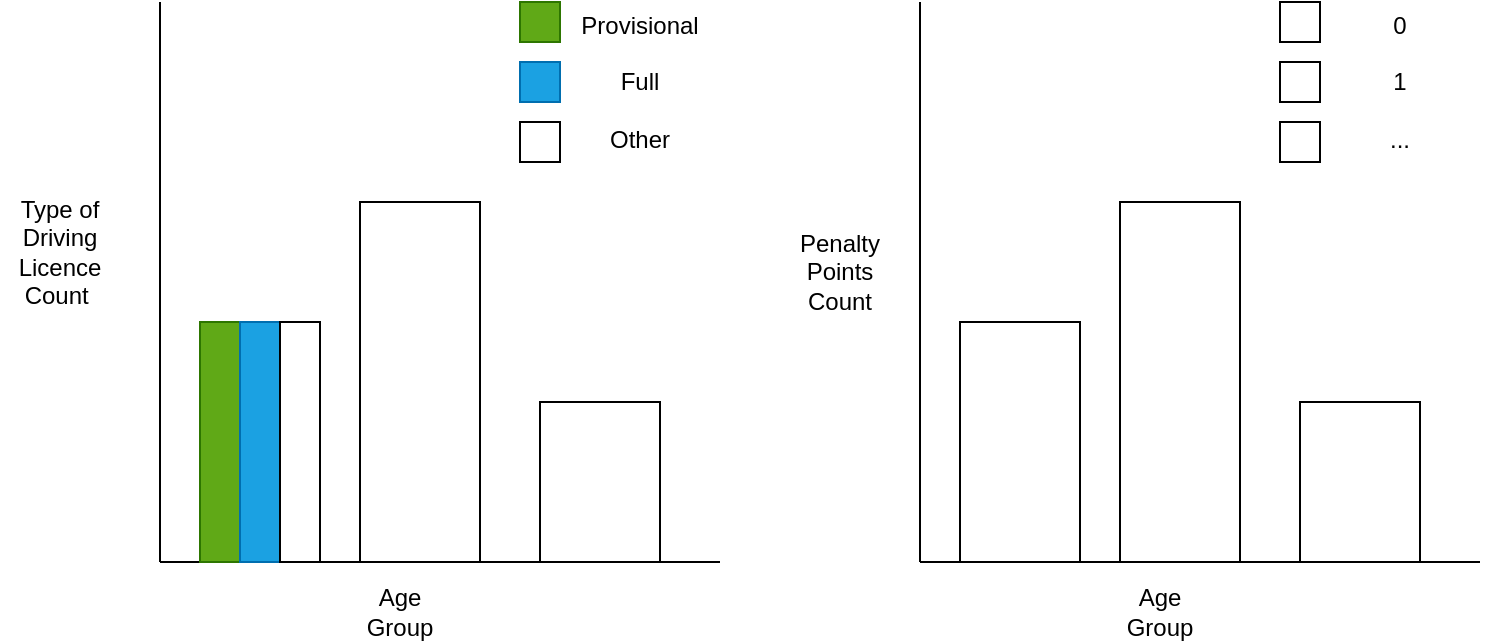 <mxfile version="26.2.14">
  <diagram name="Page-1" id="Qx27-UB2UT9hwX74dSvx">
    <mxGraphModel dx="1042" dy="562" grid="1" gridSize="10" guides="1" tooltips="1" connect="1" arrows="1" fold="1" page="1" pageScale="1" pageWidth="827" pageHeight="1169" math="0" shadow="0">
      <root>
        <mxCell id="0" />
        <mxCell id="1" parent="0" />
        <mxCell id="f58OVzDRKYWCHgpKLdQ0-1" value="" style="endArrow=none;html=1;rounded=0;" edge="1" parent="1">
          <mxGeometry width="50" height="50" relative="1" as="geometry">
            <mxPoint x="120" y="360" as="sourcePoint" />
            <mxPoint x="120" y="80" as="targetPoint" />
          </mxGeometry>
        </mxCell>
        <mxCell id="f58OVzDRKYWCHgpKLdQ0-2" value="" style="endArrow=none;html=1;rounded=0;" edge="1" parent="1">
          <mxGeometry width="50" height="50" relative="1" as="geometry">
            <mxPoint x="120" y="360" as="sourcePoint" />
            <mxPoint x="400" y="360" as="targetPoint" />
          </mxGeometry>
        </mxCell>
        <mxCell id="f58OVzDRKYWCHgpKLdQ0-3" value="Type of Driving Licence Count&amp;nbsp;" style="text;html=1;align=center;verticalAlign=middle;whiteSpace=wrap;rounded=0;" vertex="1" parent="1">
          <mxGeometry x="40" y="170" width="60" height="70" as="geometry" />
        </mxCell>
        <mxCell id="f58OVzDRKYWCHgpKLdQ0-4" value="Age Group" style="text;html=1;align=center;verticalAlign=middle;whiteSpace=wrap;rounded=0;" vertex="1" parent="1">
          <mxGeometry x="210" y="370" width="60" height="30" as="geometry" />
        </mxCell>
        <mxCell id="f58OVzDRKYWCHgpKLdQ0-5" value="" style="rounded=0;whiteSpace=wrap;html=1;rotation=-90;fillColor=#60a917;fontColor=#ffffff;strokeColor=#2D7600;" vertex="1" parent="1">
          <mxGeometry x="90" y="290" width="120" height="20" as="geometry" />
        </mxCell>
        <mxCell id="f58OVzDRKYWCHgpKLdQ0-6" value="" style="rounded=0;whiteSpace=wrap;html=1;rotation=-90;" vertex="1" parent="1">
          <mxGeometry x="160" y="240" width="180" height="60" as="geometry" />
        </mxCell>
        <mxCell id="f58OVzDRKYWCHgpKLdQ0-7" value="" style="rounded=0;whiteSpace=wrap;html=1;rotation=-90;" vertex="1" parent="1">
          <mxGeometry x="300" y="290" width="80" height="60" as="geometry" />
        </mxCell>
        <mxCell id="f58OVzDRKYWCHgpKLdQ0-8" value="Provisional&lt;div&gt;&lt;br&gt;&lt;/div&gt;&lt;div&gt;Full&lt;/div&gt;&lt;div&gt;&lt;br&gt;&lt;/div&gt;&lt;div&gt;Other&lt;/div&gt;" style="text;html=1;align=center;verticalAlign=middle;whiteSpace=wrap;rounded=0;" vertex="1" parent="1">
          <mxGeometry x="330" y="80" width="60" height="80" as="geometry" />
        </mxCell>
        <mxCell id="f58OVzDRKYWCHgpKLdQ0-9" value="" style="rounded=0;whiteSpace=wrap;html=1;fillColor=#60a917;fontColor=#ffffff;strokeColor=#2D7600;" vertex="1" parent="1">
          <mxGeometry x="300" y="80" width="20" height="20" as="geometry" />
        </mxCell>
        <mxCell id="f58OVzDRKYWCHgpKLdQ0-10" value="" style="rounded=0;whiteSpace=wrap;html=1;fillColor=#1ba1e2;fontColor=#ffffff;strokeColor=#006EAF;" vertex="1" parent="1">
          <mxGeometry x="300" y="110" width="20" height="20" as="geometry" />
        </mxCell>
        <mxCell id="f58OVzDRKYWCHgpKLdQ0-11" value="" style="rounded=0;whiteSpace=wrap;html=1;" vertex="1" parent="1">
          <mxGeometry x="300" y="140" width="20" height="20" as="geometry" />
        </mxCell>
        <mxCell id="f58OVzDRKYWCHgpKLdQ0-12" value="" style="endArrow=none;html=1;rounded=0;" edge="1" parent="1">
          <mxGeometry width="50" height="50" relative="1" as="geometry">
            <mxPoint x="500" y="360" as="sourcePoint" />
            <mxPoint x="500" y="80" as="targetPoint" />
          </mxGeometry>
        </mxCell>
        <mxCell id="f58OVzDRKYWCHgpKLdQ0-13" value="" style="endArrow=none;html=1;rounded=0;" edge="1" parent="1">
          <mxGeometry width="50" height="50" relative="1" as="geometry">
            <mxPoint x="500" y="360" as="sourcePoint" />
            <mxPoint x="780" y="360" as="targetPoint" />
          </mxGeometry>
        </mxCell>
        <mxCell id="f58OVzDRKYWCHgpKLdQ0-14" value="Age Group" style="text;html=1;align=center;verticalAlign=middle;whiteSpace=wrap;rounded=0;" vertex="1" parent="1">
          <mxGeometry x="590" y="370" width="60" height="30" as="geometry" />
        </mxCell>
        <mxCell id="f58OVzDRKYWCHgpKLdQ0-15" value="" style="rounded=0;whiteSpace=wrap;html=1;rotation=-90;" vertex="1" parent="1">
          <mxGeometry x="490" y="270" width="120" height="60" as="geometry" />
        </mxCell>
        <mxCell id="f58OVzDRKYWCHgpKLdQ0-16" value="" style="rounded=0;whiteSpace=wrap;html=1;rotation=-90;" vertex="1" parent="1">
          <mxGeometry x="540" y="240" width="180" height="60" as="geometry" />
        </mxCell>
        <mxCell id="f58OVzDRKYWCHgpKLdQ0-17" value="" style="rounded=0;whiteSpace=wrap;html=1;rotation=-90;" vertex="1" parent="1">
          <mxGeometry x="680" y="290" width="80" height="60" as="geometry" />
        </mxCell>
        <mxCell id="f58OVzDRKYWCHgpKLdQ0-18" value="0&lt;div&gt;&lt;br&gt;&lt;/div&gt;&lt;div&gt;1&lt;/div&gt;&lt;div&gt;&lt;br&gt;&lt;/div&gt;&lt;div&gt;...&lt;/div&gt;" style="text;html=1;align=center;verticalAlign=middle;whiteSpace=wrap;rounded=0;" vertex="1" parent="1">
          <mxGeometry x="710" y="80" width="60" height="80" as="geometry" />
        </mxCell>
        <mxCell id="f58OVzDRKYWCHgpKLdQ0-19" value="" style="rounded=0;whiteSpace=wrap;html=1;" vertex="1" parent="1">
          <mxGeometry x="680" y="80" width="20" height="20" as="geometry" />
        </mxCell>
        <mxCell id="f58OVzDRKYWCHgpKLdQ0-20" value="" style="rounded=0;whiteSpace=wrap;html=1;" vertex="1" parent="1">
          <mxGeometry x="680" y="110" width="20" height="20" as="geometry" />
        </mxCell>
        <mxCell id="f58OVzDRKYWCHgpKLdQ0-21" value="" style="rounded=0;whiteSpace=wrap;html=1;" vertex="1" parent="1">
          <mxGeometry x="680" y="140" width="20" height="20" as="geometry" />
        </mxCell>
        <mxCell id="f58OVzDRKYWCHgpKLdQ0-22" value="Penalty Points Count" style="text;html=1;align=center;verticalAlign=middle;whiteSpace=wrap;rounded=0;" vertex="1" parent="1">
          <mxGeometry x="430" y="180" width="60" height="70" as="geometry" />
        </mxCell>
        <mxCell id="f58OVzDRKYWCHgpKLdQ0-23" value="" style="rounded=0;whiteSpace=wrap;html=1;rotation=-90;fillColor=#1ba1e2;fontColor=#ffffff;strokeColor=#006EAF;" vertex="1" parent="1">
          <mxGeometry x="110" y="290" width="120" height="20" as="geometry" />
        </mxCell>
        <mxCell id="f58OVzDRKYWCHgpKLdQ0-24" value="" style="rounded=0;whiteSpace=wrap;html=1;rotation=-90;" vertex="1" parent="1">
          <mxGeometry x="130" y="290" width="120" height="20" as="geometry" />
        </mxCell>
      </root>
    </mxGraphModel>
  </diagram>
</mxfile>
